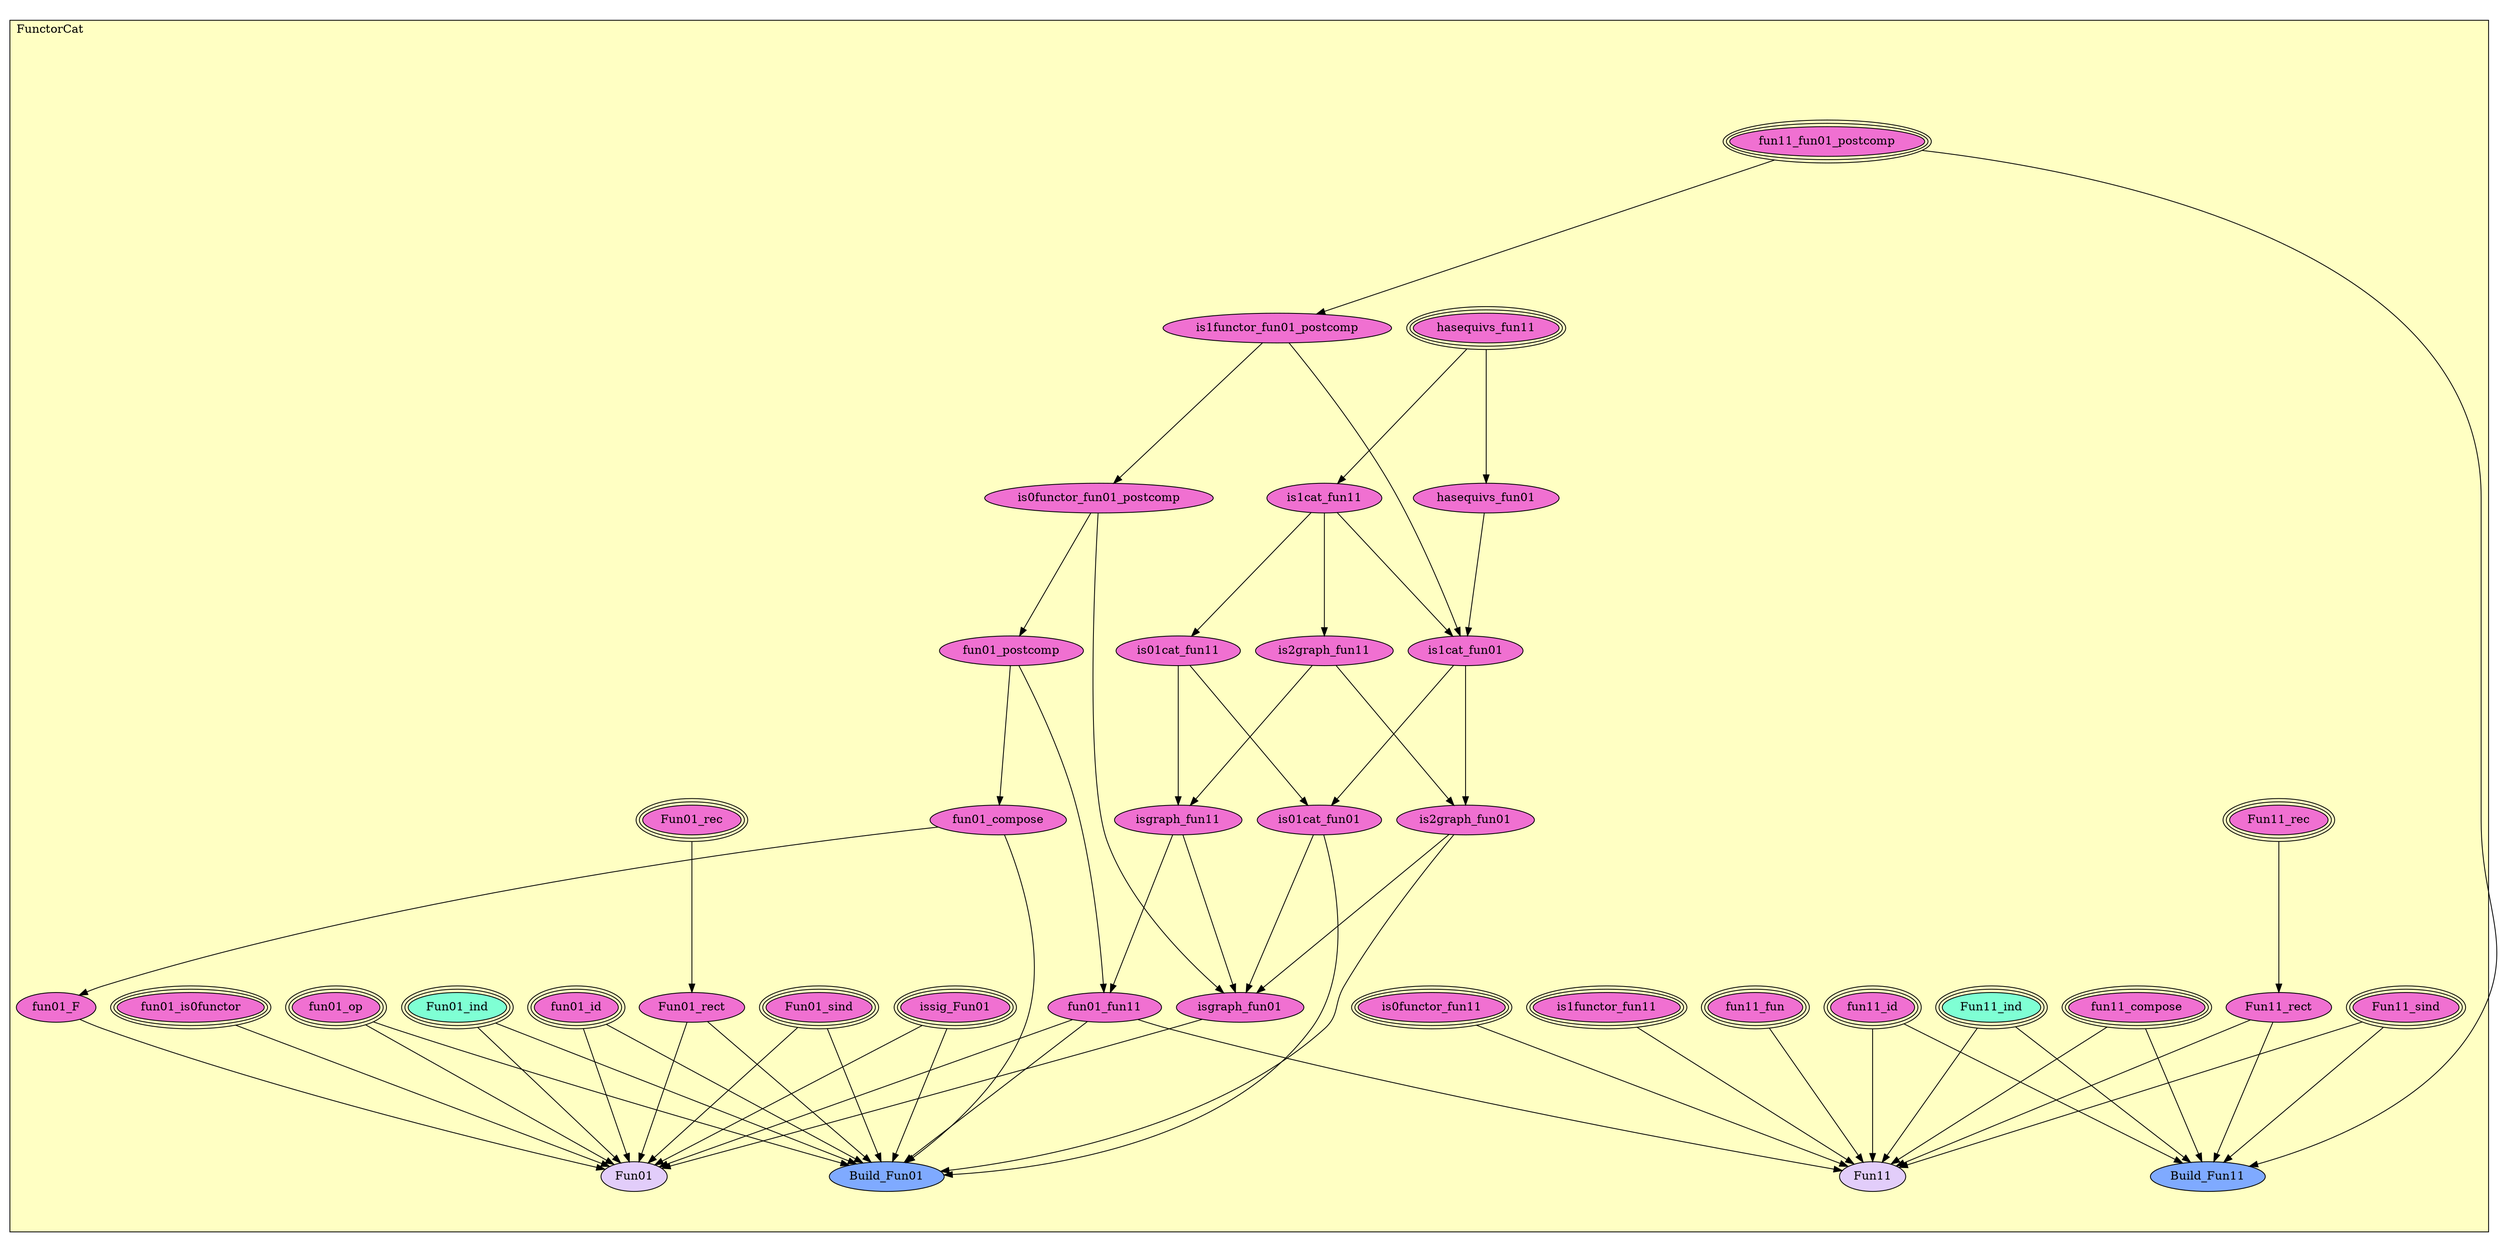 digraph HoTT_WildCat_FunctorCat {
  graph [ratio=0.5]
  node [style=filled]
FunctorCat_fun11_compose [label="fun11_compose", URL=<FunctorCat.html#fun11_compose>, peripheries=3, fillcolor="#F070D1"] ;
FunctorCat_fun11_fun01_postcomp [label="fun11_fun01_postcomp", URL=<FunctorCat.html#fun11_fun01_postcomp>, peripheries=3, fillcolor="#F070D1"] ;
FunctorCat_is1functor_fun01_postcomp [label="is1functor_fun01_postcomp", URL=<FunctorCat.html#is1functor_fun01_postcomp>, fillcolor="#F070D1"] ;
FunctorCat_is0functor_fun01_postcomp [label="is0functor_fun01_postcomp", URL=<FunctorCat.html#is0functor_fun01_postcomp>, fillcolor="#F070D1"] ;
FunctorCat_fun01_postcomp [label="fun01_postcomp", URL=<FunctorCat.html#fun01_postcomp>, fillcolor="#F070D1"] ;
FunctorCat_fun01_compose [label="fun01_compose", URL=<FunctorCat.html#fun01_compose>, fillcolor="#F070D1"] ;
FunctorCat_fun11_id [label="fun11_id", URL=<FunctorCat.html#fun11_id>, peripheries=3, fillcolor="#F070D1"] ;
FunctorCat_fun01_id [label="fun01_id", URL=<FunctorCat.html#fun01_id>, peripheries=3, fillcolor="#F070D1"] ;
FunctorCat_hasequivs_fun11 [label="hasequivs_fun11", URL=<FunctorCat.html#hasequivs_fun11>, peripheries=3, fillcolor="#F070D1"] ;
FunctorCat_is1cat_fun11 [label="is1cat_fun11", URL=<FunctorCat.html#is1cat_fun11>, fillcolor="#F070D1"] ;
FunctorCat_is2graph_fun11 [label="is2graph_fun11", URL=<FunctorCat.html#is2graph_fun11>, fillcolor="#F070D1"] ;
FunctorCat_is01cat_fun11 [label="is01cat_fun11", URL=<FunctorCat.html#is01cat_fun11>, fillcolor="#F070D1"] ;
FunctorCat_isgraph_fun11 [label="isgraph_fun11", URL=<FunctorCat.html#isgraph_fun11>, fillcolor="#F070D1"] ;
FunctorCat_fun01_fun11 [label="fun01_fun11", URL=<FunctorCat.html#fun01_fun11>, fillcolor="#F070D1"] ;
FunctorCat_is1functor_fun11 [label="is1functor_fun11", URL=<FunctorCat.html#is1functor_fun11>, peripheries=3, fillcolor="#F070D1"] ;
FunctorCat_is0functor_fun11 [label="is0functor_fun11", URL=<FunctorCat.html#is0functor_fun11>, peripheries=3, fillcolor="#F070D1"] ;
FunctorCat_fun11_fun [label="fun11_fun", URL=<FunctorCat.html#fun11_fun>, peripheries=3, fillcolor="#F070D1"] ;
FunctorCat_Fun11_sind [label="Fun11_sind", URL=<FunctorCat.html#Fun11_sind>, peripheries=3, fillcolor="#F070D1"] ;
FunctorCat_Fun11_rec [label="Fun11_rec", URL=<FunctorCat.html#Fun11_rec>, peripheries=3, fillcolor="#F070D1"] ;
FunctorCat_Fun11_ind [label="Fun11_ind", URL=<FunctorCat.html#Fun11_ind>, peripheries=3, fillcolor="#7FFFD4"] ;
FunctorCat_Fun11_rect [label="Fun11_rect", URL=<FunctorCat.html#Fun11_rect>, fillcolor="#F070D1"] ;
FunctorCat_Build_Fun11 [label="Build_Fun11", URL=<FunctorCat.html#Build_Fun11>, fillcolor="#7FAAFF"] ;
FunctorCat_Fun11 [label="Fun11", URL=<FunctorCat.html#Fun11>, fillcolor="#E2CDFA"] ;
FunctorCat_fun01_op [label="fun01_op", URL=<FunctorCat.html#fun01_op>, peripheries=3, fillcolor="#F070D1"] ;
FunctorCat_hasequivs_fun01 [label="hasequivs_fun01", URL=<FunctorCat.html#hasequivs_fun01>, fillcolor="#F070D1"] ;
FunctorCat_is1cat_fun01 [label="is1cat_fun01", URL=<FunctorCat.html#is1cat_fun01>, fillcolor="#F070D1"] ;
FunctorCat_is2graph_fun01 [label="is2graph_fun01", URL=<FunctorCat.html#is2graph_fun01>, fillcolor="#F070D1"] ;
FunctorCat_is01cat_fun01 [label="is01cat_fun01", URL=<FunctorCat.html#is01cat_fun01>, fillcolor="#F070D1"] ;
FunctorCat_isgraph_fun01 [label="isgraph_fun01", URL=<FunctorCat.html#isgraph_fun01>, fillcolor="#F070D1"] ;
FunctorCat_issig_Fun01 [label="issig_Fun01", URL=<FunctorCat.html#issig_Fun01>, peripheries=3, fillcolor="#F070D1"] ;
FunctorCat_fun01_is0functor [label="fun01_is0functor", URL=<FunctorCat.html#fun01_is0functor>, peripheries=3, fillcolor="#F070D1"] ;
FunctorCat_fun01_F [label="fun01_F", URL=<FunctorCat.html#fun01_F>, fillcolor="#F070D1"] ;
FunctorCat_Fun01_sind [label="Fun01_sind", URL=<FunctorCat.html#Fun01_sind>, peripheries=3, fillcolor="#F070D1"] ;
FunctorCat_Fun01_rec [label="Fun01_rec", URL=<FunctorCat.html#Fun01_rec>, peripheries=3, fillcolor="#F070D1"] ;
FunctorCat_Fun01_ind [label="Fun01_ind", URL=<FunctorCat.html#Fun01_ind>, peripheries=3, fillcolor="#7FFFD4"] ;
FunctorCat_Fun01_rect [label="Fun01_rect", URL=<FunctorCat.html#Fun01_rect>, fillcolor="#F070D1"] ;
FunctorCat_Build_Fun01 [label="Build_Fun01", URL=<FunctorCat.html#Build_Fun01>, fillcolor="#7FAAFF"] ;
FunctorCat_Fun01 [label="Fun01", URL=<FunctorCat.html#Fun01>, fillcolor="#E2CDFA"] ;
  FunctorCat_fun11_compose -> FunctorCat_Build_Fun11 [] ;
  FunctorCat_fun11_compose -> FunctorCat_Fun11 [] ;
  FunctorCat_fun11_fun01_postcomp -> FunctorCat_is1functor_fun01_postcomp [] ;
  FunctorCat_fun11_fun01_postcomp -> FunctorCat_Build_Fun11 [] ;
  FunctorCat_is1functor_fun01_postcomp -> FunctorCat_is0functor_fun01_postcomp [] ;
  FunctorCat_is1functor_fun01_postcomp -> FunctorCat_is1cat_fun01 [] ;
  FunctorCat_is0functor_fun01_postcomp -> FunctorCat_fun01_postcomp [] ;
  FunctorCat_is0functor_fun01_postcomp -> FunctorCat_isgraph_fun01 [] ;
  FunctorCat_fun01_postcomp -> FunctorCat_fun01_compose [] ;
  FunctorCat_fun01_postcomp -> FunctorCat_fun01_fun11 [] ;
  FunctorCat_fun01_compose -> FunctorCat_fun01_F [] ;
  FunctorCat_fun01_compose -> FunctorCat_Build_Fun01 [] ;
  FunctorCat_fun11_id -> FunctorCat_Build_Fun11 [] ;
  FunctorCat_fun11_id -> FunctorCat_Fun11 [] ;
  FunctorCat_fun01_id -> FunctorCat_Build_Fun01 [] ;
  FunctorCat_fun01_id -> FunctorCat_Fun01 [] ;
  FunctorCat_hasequivs_fun11 -> FunctorCat_is1cat_fun11 [] ;
  FunctorCat_hasequivs_fun11 -> FunctorCat_hasequivs_fun01 [] ;
  FunctorCat_is1cat_fun11 -> FunctorCat_is2graph_fun11 [] ;
  FunctorCat_is1cat_fun11 -> FunctorCat_is01cat_fun11 [] ;
  FunctorCat_is1cat_fun11 -> FunctorCat_is1cat_fun01 [] ;
  FunctorCat_is2graph_fun11 -> FunctorCat_isgraph_fun11 [] ;
  FunctorCat_is2graph_fun11 -> FunctorCat_is2graph_fun01 [] ;
  FunctorCat_is01cat_fun11 -> FunctorCat_isgraph_fun11 [] ;
  FunctorCat_is01cat_fun11 -> FunctorCat_is01cat_fun01 [] ;
  FunctorCat_isgraph_fun11 -> FunctorCat_fun01_fun11 [] ;
  FunctorCat_isgraph_fun11 -> FunctorCat_isgraph_fun01 [] ;
  FunctorCat_fun01_fun11 -> FunctorCat_Fun11 [] ;
  FunctorCat_fun01_fun11 -> FunctorCat_Build_Fun01 [] ;
  FunctorCat_fun01_fun11 -> FunctorCat_Fun01 [] ;
  FunctorCat_is1functor_fun11 -> FunctorCat_Fun11 [] ;
  FunctorCat_is0functor_fun11 -> FunctorCat_Fun11 [] ;
  FunctorCat_fun11_fun -> FunctorCat_Fun11 [] ;
  FunctorCat_Fun11_sind -> FunctorCat_Build_Fun11 [] ;
  FunctorCat_Fun11_sind -> FunctorCat_Fun11 [] ;
  FunctorCat_Fun11_rec -> FunctorCat_Fun11_rect [] ;
  FunctorCat_Fun11_ind -> FunctorCat_Build_Fun11 [] ;
  FunctorCat_Fun11_ind -> FunctorCat_Fun11 [] ;
  FunctorCat_Fun11_rect -> FunctorCat_Build_Fun11 [] ;
  FunctorCat_Fun11_rect -> FunctorCat_Fun11 [] ;
  FunctorCat_fun01_op -> FunctorCat_Build_Fun01 [] ;
  FunctorCat_fun01_op -> FunctorCat_Fun01 [] ;
  FunctorCat_hasequivs_fun01 -> FunctorCat_is1cat_fun01 [] ;
  FunctorCat_is1cat_fun01 -> FunctorCat_is2graph_fun01 [] ;
  FunctorCat_is1cat_fun01 -> FunctorCat_is01cat_fun01 [] ;
  FunctorCat_is2graph_fun01 -> FunctorCat_isgraph_fun01 [] ;
  FunctorCat_is2graph_fun01 -> FunctorCat_Build_Fun01 [] ;
  FunctorCat_is01cat_fun01 -> FunctorCat_isgraph_fun01 [] ;
  FunctorCat_is01cat_fun01 -> FunctorCat_Build_Fun01 [] ;
  FunctorCat_isgraph_fun01 -> FunctorCat_Fun01 [] ;
  FunctorCat_issig_Fun01 -> FunctorCat_Build_Fun01 [] ;
  FunctorCat_issig_Fun01 -> FunctorCat_Fun01 [] ;
  FunctorCat_fun01_is0functor -> FunctorCat_Fun01 [] ;
  FunctorCat_fun01_F -> FunctorCat_Fun01 [] ;
  FunctorCat_Fun01_sind -> FunctorCat_Build_Fun01 [] ;
  FunctorCat_Fun01_sind -> FunctorCat_Fun01 [] ;
  FunctorCat_Fun01_rec -> FunctorCat_Fun01_rect [] ;
  FunctorCat_Fun01_ind -> FunctorCat_Build_Fun01 [] ;
  FunctorCat_Fun01_ind -> FunctorCat_Fun01 [] ;
  FunctorCat_Fun01_rect -> FunctorCat_Build_Fun01 [] ;
  FunctorCat_Fun01_rect -> FunctorCat_Fun01 [] ;
subgraph cluster_FunctorCat { label="FunctorCat"; fillcolor="#FFFFC3"; labeljust=l; style=filled 
FunctorCat_Fun01; FunctorCat_Build_Fun01; FunctorCat_Fun01_rect; FunctorCat_Fun01_ind; FunctorCat_Fun01_rec; FunctorCat_Fun01_sind; FunctorCat_fun01_F; FunctorCat_fun01_is0functor; FunctorCat_issig_Fun01; FunctorCat_isgraph_fun01; FunctorCat_is01cat_fun01; FunctorCat_is2graph_fun01; FunctorCat_is1cat_fun01; FunctorCat_hasequivs_fun01; FunctorCat_fun01_op; FunctorCat_Fun11; FunctorCat_Build_Fun11; FunctorCat_Fun11_rect; FunctorCat_Fun11_ind; FunctorCat_Fun11_rec; FunctorCat_Fun11_sind; FunctorCat_fun11_fun; FunctorCat_is0functor_fun11; FunctorCat_is1functor_fun11; FunctorCat_fun01_fun11; FunctorCat_isgraph_fun11; FunctorCat_is01cat_fun11; FunctorCat_is2graph_fun11; FunctorCat_is1cat_fun11; FunctorCat_hasequivs_fun11; FunctorCat_fun01_id; FunctorCat_fun11_id; FunctorCat_fun01_compose; FunctorCat_fun01_postcomp; FunctorCat_is0functor_fun01_postcomp; FunctorCat_is1functor_fun01_postcomp; FunctorCat_fun11_fun01_postcomp; FunctorCat_fun11_compose; };
} /* END */
